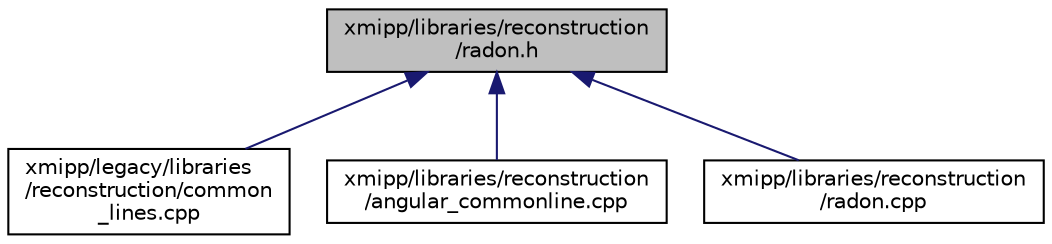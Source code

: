 digraph "xmipp/libraries/reconstruction/radon.h"
{
  edge [fontname="Helvetica",fontsize="10",labelfontname="Helvetica",labelfontsize="10"];
  node [fontname="Helvetica",fontsize="10",shape=record];
  Node58 [label="xmipp/libraries/reconstruction\l/radon.h",height=0.2,width=0.4,color="black", fillcolor="grey75", style="filled", fontcolor="black"];
  Node58 -> Node59 [dir="back",color="midnightblue",fontsize="10",style="solid",fontname="Helvetica"];
  Node59 [label="xmipp/legacy/libraries\l/reconstruction/common\l_lines.cpp",height=0.2,width=0.4,color="black", fillcolor="white", style="filled",URL="$common__lines_8cpp.html"];
  Node58 -> Node60 [dir="back",color="midnightblue",fontsize="10",style="solid",fontname="Helvetica"];
  Node60 [label="xmipp/libraries/reconstruction\l/angular_commonline.cpp",height=0.2,width=0.4,color="black", fillcolor="white", style="filled",URL="$angular__commonline_8cpp.html"];
  Node58 -> Node61 [dir="back",color="midnightblue",fontsize="10",style="solid",fontname="Helvetica"];
  Node61 [label="xmipp/libraries/reconstruction\l/radon.cpp",height=0.2,width=0.4,color="black", fillcolor="white", style="filled",URL="$radon_8cpp.html"];
}
